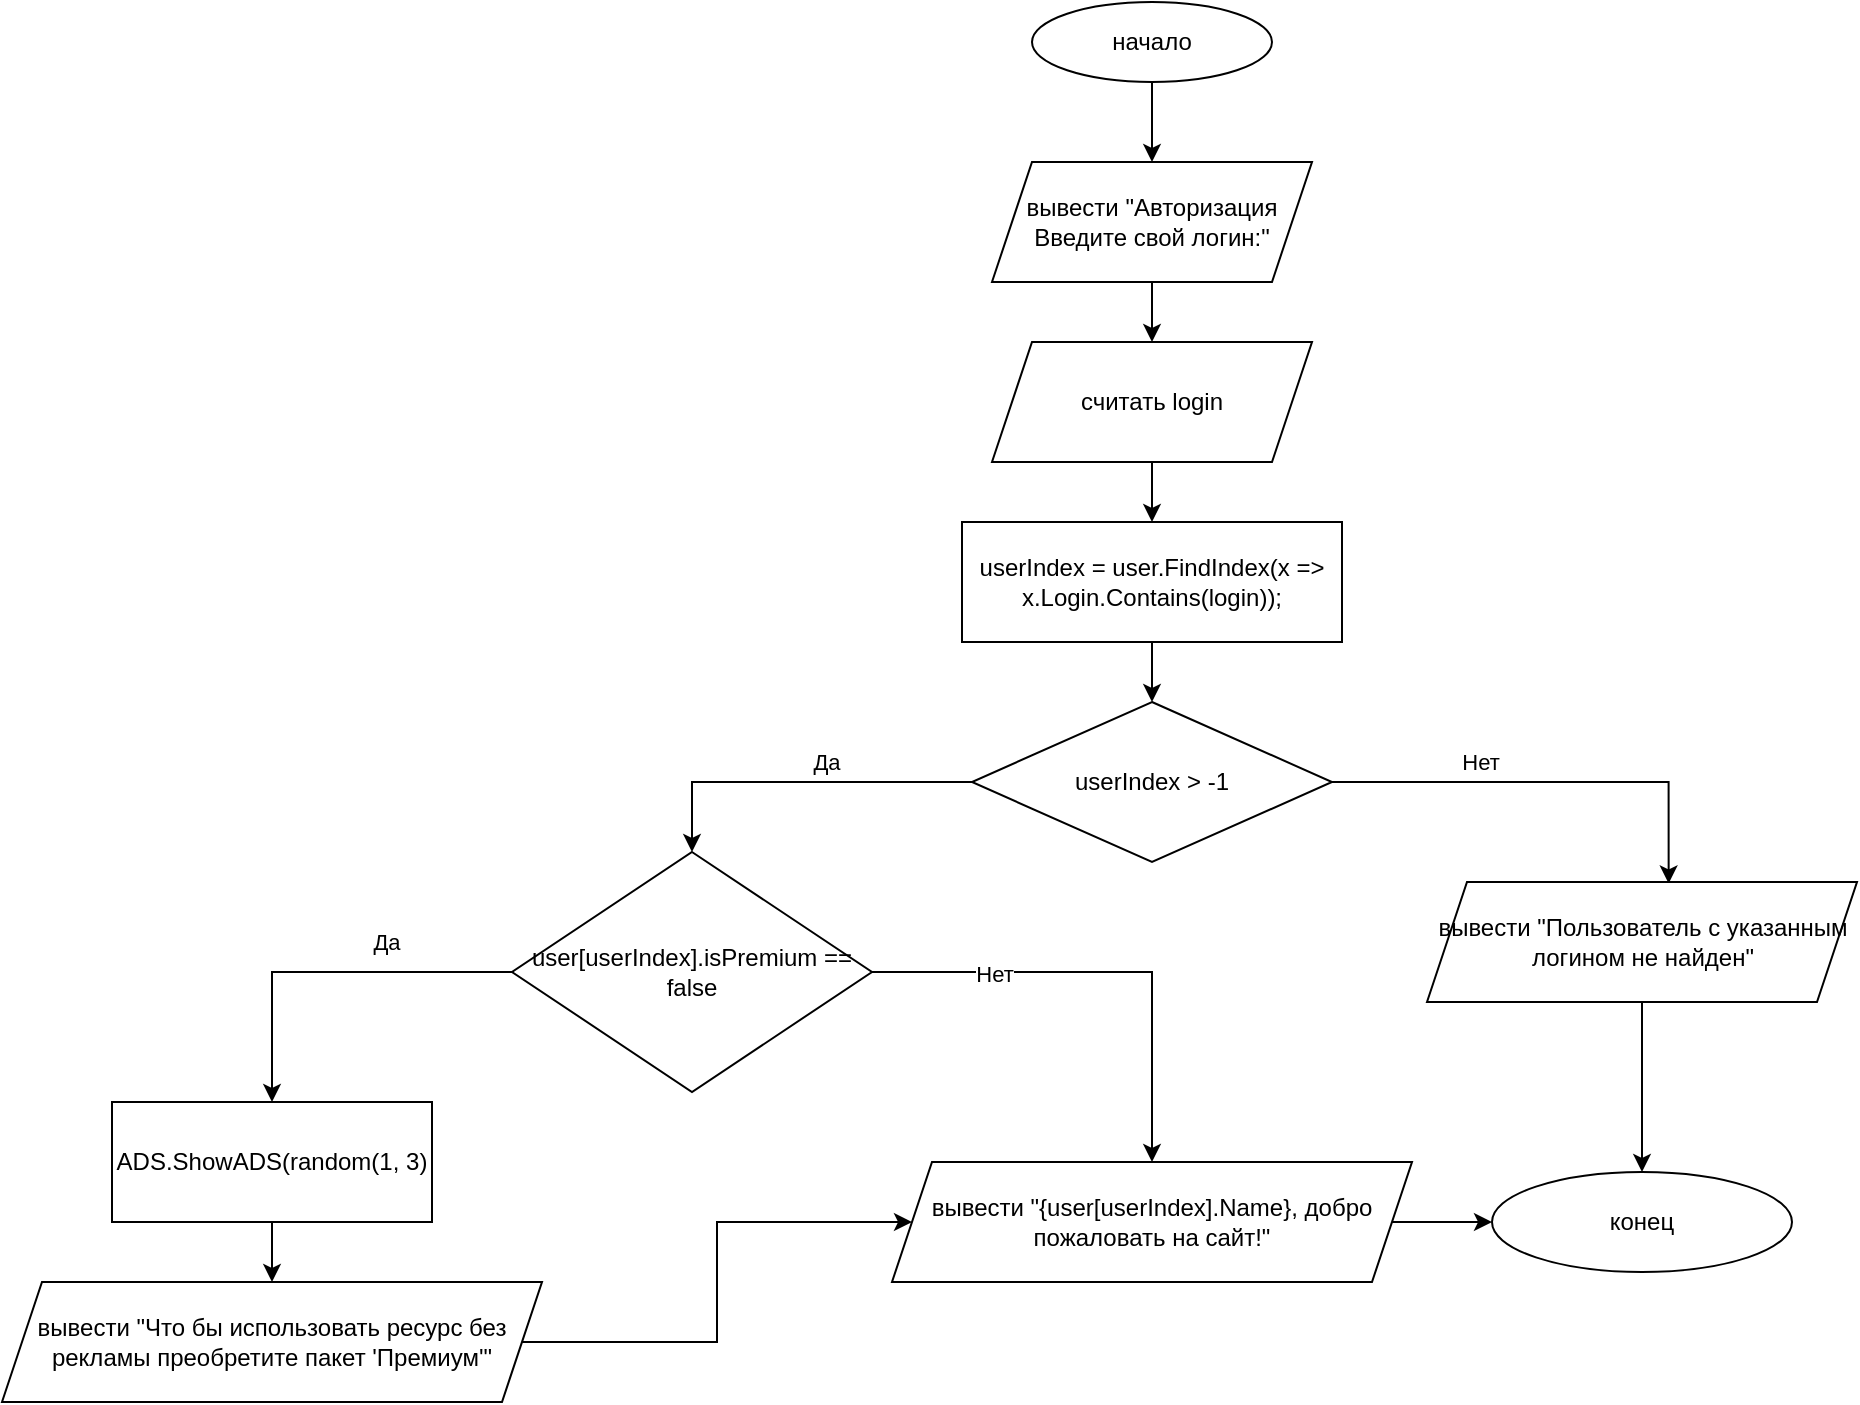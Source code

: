 <mxfile version="20.8.20" type="github">
  <diagram id="C5RBs43oDa-KdzZeNtuy" name="Page-1">
    <mxGraphModel dx="1907" dy="696" grid="1" gridSize="10" guides="1" tooltips="1" connect="1" arrows="1" fold="1" page="1" pageScale="1" pageWidth="827" pageHeight="1169" math="0" shadow="0">
      <root>
        <mxCell id="WIyWlLk6GJQsqaUBKTNV-0" />
        <mxCell id="WIyWlLk6GJQsqaUBKTNV-1" parent="WIyWlLk6GJQsqaUBKTNV-0" />
        <mxCell id="83IlldNzTZ-UO6l0pXWz-8" value="" style="edgeStyle=orthogonalEdgeStyle;rounded=0;orthogonalLoop=1;jettySize=auto;html=1;" edge="1" parent="WIyWlLk6GJQsqaUBKTNV-1" source="83IlldNzTZ-UO6l0pXWz-2" target="83IlldNzTZ-UO6l0pXWz-3">
          <mxGeometry relative="1" as="geometry" />
        </mxCell>
        <mxCell id="83IlldNzTZ-UO6l0pXWz-2" value="начало" style="ellipse;whiteSpace=wrap;html=1;" vertex="1" parent="WIyWlLk6GJQsqaUBKTNV-1">
          <mxGeometry x="400" y="40" width="120" height="40" as="geometry" />
        </mxCell>
        <mxCell id="83IlldNzTZ-UO6l0pXWz-9" value="" style="edgeStyle=orthogonalEdgeStyle;rounded=0;orthogonalLoop=1;jettySize=auto;html=1;" edge="1" parent="WIyWlLk6GJQsqaUBKTNV-1" source="83IlldNzTZ-UO6l0pXWz-3" target="83IlldNzTZ-UO6l0pXWz-4">
          <mxGeometry relative="1" as="geometry" />
        </mxCell>
        <mxCell id="83IlldNzTZ-UO6l0pXWz-3" value="вывести &quot;Авторизация&lt;br&gt;Введите свой логин:&quot;" style="shape=parallelogram;perimeter=parallelogramPerimeter;whiteSpace=wrap;html=1;fixedSize=1;" vertex="1" parent="WIyWlLk6GJQsqaUBKTNV-1">
          <mxGeometry x="380" y="120" width="160" height="60" as="geometry" />
        </mxCell>
        <mxCell id="83IlldNzTZ-UO6l0pXWz-10" value="" style="edgeStyle=orthogonalEdgeStyle;rounded=0;orthogonalLoop=1;jettySize=auto;html=1;" edge="1" parent="WIyWlLk6GJQsqaUBKTNV-1" source="83IlldNzTZ-UO6l0pXWz-4" target="83IlldNzTZ-UO6l0pXWz-7">
          <mxGeometry relative="1" as="geometry" />
        </mxCell>
        <mxCell id="83IlldNzTZ-UO6l0pXWz-4" value="считать login" style="shape=parallelogram;perimeter=parallelogramPerimeter;whiteSpace=wrap;html=1;fixedSize=1;" vertex="1" parent="WIyWlLk6GJQsqaUBKTNV-1">
          <mxGeometry x="380" y="210" width="160" height="60" as="geometry" />
        </mxCell>
        <mxCell id="83IlldNzTZ-UO6l0pXWz-12" value="" style="edgeStyle=orthogonalEdgeStyle;rounded=0;orthogonalLoop=1;jettySize=auto;html=1;" edge="1" parent="WIyWlLk6GJQsqaUBKTNV-1" source="83IlldNzTZ-UO6l0pXWz-7" target="83IlldNzTZ-UO6l0pXWz-11">
          <mxGeometry relative="1" as="geometry" />
        </mxCell>
        <mxCell id="83IlldNzTZ-UO6l0pXWz-7" value="userIndex = user.FindIndex(x =&amp;gt; x.Login.Contains(login));" style="rounded=0;whiteSpace=wrap;html=1;" vertex="1" parent="WIyWlLk6GJQsqaUBKTNV-1">
          <mxGeometry x="365" y="300" width="190" height="60" as="geometry" />
        </mxCell>
        <mxCell id="83IlldNzTZ-UO6l0pXWz-18" style="edgeStyle=orthogonalEdgeStyle;rounded=0;orthogonalLoop=1;jettySize=auto;html=1;entryX=0.562;entryY=0.012;entryDx=0;entryDy=0;entryPerimeter=0;" edge="1" parent="WIyWlLk6GJQsqaUBKTNV-1" source="83IlldNzTZ-UO6l0pXWz-11" target="83IlldNzTZ-UO6l0pXWz-22">
          <mxGeometry relative="1" as="geometry">
            <mxPoint x="670" y="470" as="targetPoint" />
          </mxGeometry>
        </mxCell>
        <mxCell id="83IlldNzTZ-UO6l0pXWz-32" value="Нет" style="edgeLabel;html=1;align=center;verticalAlign=middle;resizable=0;points=[];" vertex="1" connectable="0" parent="83IlldNzTZ-UO6l0pXWz-18">
          <mxGeometry x="-0.358" relative="1" as="geometry">
            <mxPoint x="3" y="-10" as="offset" />
          </mxGeometry>
        </mxCell>
        <mxCell id="83IlldNzTZ-UO6l0pXWz-24" value="Да" style="edgeStyle=orthogonalEdgeStyle;rounded=0;orthogonalLoop=1;jettySize=auto;html=1;entryX=0.5;entryY=0;entryDx=0;entryDy=0;" edge="1" parent="WIyWlLk6GJQsqaUBKTNV-1" source="83IlldNzTZ-UO6l0pXWz-11" target="83IlldNzTZ-UO6l0pXWz-19">
          <mxGeometry x="-0.158" y="-10" relative="1" as="geometry">
            <mxPoint as="offset" />
          </mxGeometry>
        </mxCell>
        <mxCell id="83IlldNzTZ-UO6l0pXWz-11" value="userIndex &amp;gt; -1" style="rhombus;whiteSpace=wrap;html=1;rounded=0;" vertex="1" parent="WIyWlLk6GJQsqaUBKTNV-1">
          <mxGeometry x="370" y="390" width="180" height="80" as="geometry" />
        </mxCell>
        <mxCell id="83IlldNzTZ-UO6l0pXWz-27" value="Да" style="edgeStyle=orthogonalEdgeStyle;rounded=0;orthogonalLoop=1;jettySize=auto;html=1;" edge="1" parent="WIyWlLk6GJQsqaUBKTNV-1" source="83IlldNzTZ-UO6l0pXWz-19" target="83IlldNzTZ-UO6l0pXWz-26">
          <mxGeometry x="-0.316" y="-15" relative="1" as="geometry">
            <mxPoint as="offset" />
          </mxGeometry>
        </mxCell>
        <mxCell id="83IlldNzTZ-UO6l0pXWz-37" style="edgeStyle=orthogonalEdgeStyle;rounded=0;orthogonalLoop=1;jettySize=auto;html=1;" edge="1" parent="WIyWlLk6GJQsqaUBKTNV-1" source="83IlldNzTZ-UO6l0pXWz-19" target="83IlldNzTZ-UO6l0pXWz-23">
          <mxGeometry relative="1" as="geometry" />
        </mxCell>
        <mxCell id="83IlldNzTZ-UO6l0pXWz-39" value="Нет&lt;br&gt;" style="edgeLabel;html=1;align=center;verticalAlign=middle;resizable=0;points=[];" vertex="1" connectable="0" parent="83IlldNzTZ-UO6l0pXWz-37">
          <mxGeometry x="-0.487" y="-1" relative="1" as="geometry">
            <mxPoint as="offset" />
          </mxGeometry>
        </mxCell>
        <mxCell id="83IlldNzTZ-UO6l0pXWz-19" value="user[userIndex].isPremium == false" style="rhombus;whiteSpace=wrap;html=1;" vertex="1" parent="WIyWlLk6GJQsqaUBKTNV-1">
          <mxGeometry x="140" y="465" width="180" height="120" as="geometry" />
        </mxCell>
        <mxCell id="83IlldNzTZ-UO6l0pXWz-35" style="edgeStyle=orthogonalEdgeStyle;rounded=0;orthogonalLoop=1;jettySize=auto;html=1;entryX=0.5;entryY=0;entryDx=0;entryDy=0;" edge="1" parent="WIyWlLk6GJQsqaUBKTNV-1" source="83IlldNzTZ-UO6l0pXWz-22" target="83IlldNzTZ-UO6l0pXWz-33">
          <mxGeometry relative="1" as="geometry" />
        </mxCell>
        <mxCell id="83IlldNzTZ-UO6l0pXWz-22" value="вывести &quot;Пользователь с указанным логином не найден&quot;" style="shape=parallelogram;perimeter=parallelogramPerimeter;whiteSpace=wrap;html=1;fixedSize=1;" vertex="1" parent="WIyWlLk6GJQsqaUBKTNV-1">
          <mxGeometry x="597.5" y="480" width="215" height="60" as="geometry" />
        </mxCell>
        <mxCell id="83IlldNzTZ-UO6l0pXWz-40" value="" style="edgeStyle=orthogonalEdgeStyle;rounded=0;orthogonalLoop=1;jettySize=auto;html=1;" edge="1" parent="WIyWlLk6GJQsqaUBKTNV-1" source="83IlldNzTZ-UO6l0pXWz-23" target="83IlldNzTZ-UO6l0pXWz-33">
          <mxGeometry relative="1" as="geometry" />
        </mxCell>
        <mxCell id="83IlldNzTZ-UO6l0pXWz-23" value="вывести &quot;{user[userIndex].Name}, добро пожаловать на сайт!&quot;" style="shape=parallelogram;perimeter=parallelogramPerimeter;whiteSpace=wrap;html=1;fixedSize=1;" vertex="1" parent="WIyWlLk6GJQsqaUBKTNV-1">
          <mxGeometry x="330" y="620" width="260" height="60" as="geometry" />
        </mxCell>
        <mxCell id="83IlldNzTZ-UO6l0pXWz-29" value="" style="edgeStyle=orthogonalEdgeStyle;rounded=0;orthogonalLoop=1;jettySize=auto;html=1;" edge="1" parent="WIyWlLk6GJQsqaUBKTNV-1" source="83IlldNzTZ-UO6l0pXWz-26" target="83IlldNzTZ-UO6l0pXWz-28">
          <mxGeometry relative="1" as="geometry" />
        </mxCell>
        <mxCell id="83IlldNzTZ-UO6l0pXWz-26" value="ADS.ShowADS(random(1, 3)" style="rounded=0;whiteSpace=wrap;html=1;" vertex="1" parent="WIyWlLk6GJQsqaUBKTNV-1">
          <mxGeometry x="-60" y="590" width="160" height="60" as="geometry" />
        </mxCell>
        <mxCell id="83IlldNzTZ-UO6l0pXWz-38" style="edgeStyle=orthogonalEdgeStyle;rounded=0;orthogonalLoop=1;jettySize=auto;html=1;entryX=0;entryY=0.5;entryDx=0;entryDy=0;" edge="1" parent="WIyWlLk6GJQsqaUBKTNV-1" source="83IlldNzTZ-UO6l0pXWz-28" target="83IlldNzTZ-UO6l0pXWz-23">
          <mxGeometry relative="1" as="geometry" />
        </mxCell>
        <mxCell id="83IlldNzTZ-UO6l0pXWz-28" value="вывести&amp;nbsp;&quot;Что бы использовать ресурс без рекламы преобретите пакет &#39;Премиум&#39;&quot;" style="shape=parallelogram;perimeter=parallelogramPerimeter;whiteSpace=wrap;html=1;fixedSize=1;" vertex="1" parent="WIyWlLk6GJQsqaUBKTNV-1">
          <mxGeometry x="-115" y="680" width="270" height="60" as="geometry" />
        </mxCell>
        <mxCell id="83IlldNzTZ-UO6l0pXWz-33" value="конец" style="ellipse;whiteSpace=wrap;html=1;" vertex="1" parent="WIyWlLk6GJQsqaUBKTNV-1">
          <mxGeometry x="630" y="625" width="150" height="50" as="geometry" />
        </mxCell>
      </root>
    </mxGraphModel>
  </diagram>
</mxfile>
